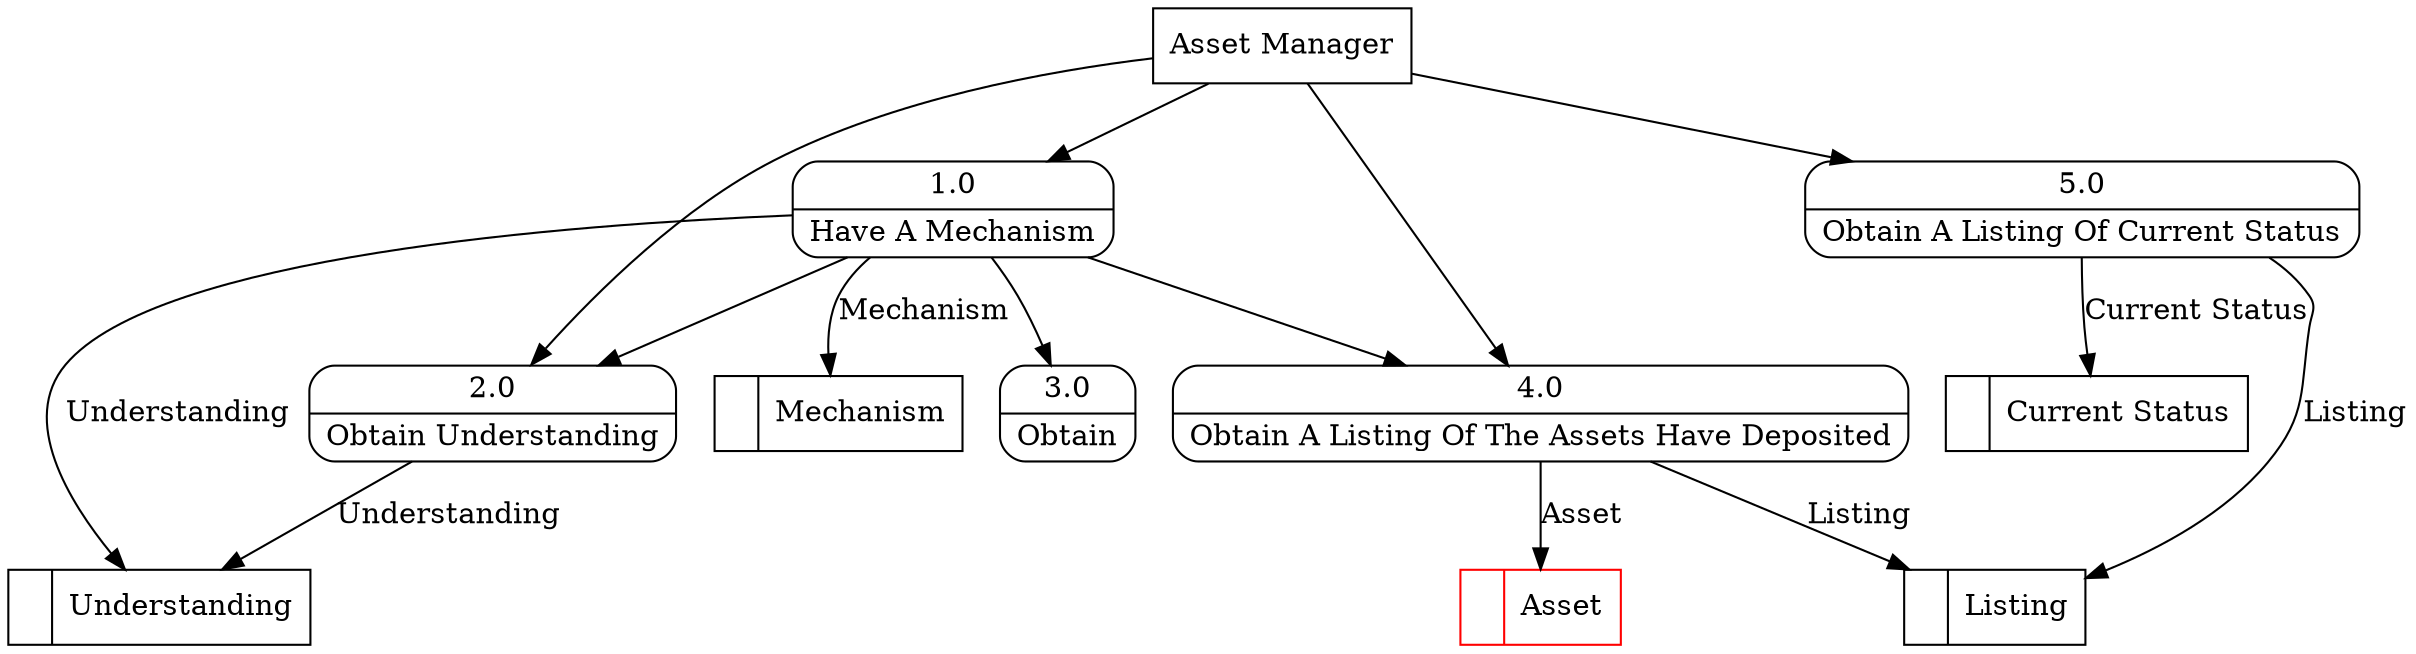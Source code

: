 digraph dfd2{ 
node[shape=record]
200 [label="<f0>  |<f1> Mechanism " ];
201 [label="<f0>  |<f1> Current Status " ];
202 [label="<f0>  |<f1> Listing " ];
203 [label="<f0>  |<f1> Understanding " ];
204 [label="<f0>  |<f1> Asset " color=red];
205 [label="Asset Manager" shape=box];
206 [label="{<f0> 1.0|<f1> Have A Mechanism }" shape=Mrecord];
207 [label="{<f0> 2.0|<f1> Obtain Understanding }" shape=Mrecord];
208 [label="{<f0> 3.0|<f1> Obtain }" shape=Mrecord];
209 [label="{<f0> 4.0|<f1> Obtain A Listing Of The Assets Have Deposited }" shape=Mrecord];
210 [label="{<f0> 5.0|<f1> Obtain A Listing Of Current Status }" shape=Mrecord];
205 -> 206
205 -> 207
205 -> 209
205 -> 210
206 -> 207
206 -> 208
206 -> 209
206 -> 200 [label="Mechanism"]
206 -> 203 [label="Understanding"]
207 -> 203 [label="Understanding"]
209 -> 202 [label="Listing"]
209 -> 204 [label="Asset"]
210 -> 201 [label="Current Status"]
210 -> 202 [label="Listing"]
}